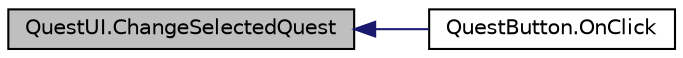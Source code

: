 digraph "QuestUI.ChangeSelectedQuest"
{
  edge [fontname="Helvetica",fontsize="10",labelfontname="Helvetica",labelfontsize="10"];
  node [fontname="Helvetica",fontsize="10",shape=record];
  rankdir="LR";
  Node1 [label="QuestUI.ChangeSelectedQuest",height=0.2,width=0.4,color="black", fillcolor="grey75", style="filled", fontcolor="black"];
  Node1 -> Node2 [dir="back",color="midnightblue",fontsize="10",style="solid",fontname="Helvetica"];
  Node2 [label="QuestButton.OnClick",height=0.2,width=0.4,color="black", fillcolor="white", style="filled",URL="$class_quest_button.html#aa269eabfb07d3eeea54e5c12d2d7563d",tooltip="After click on a quest, a new window with the quest informations appears "];
}

